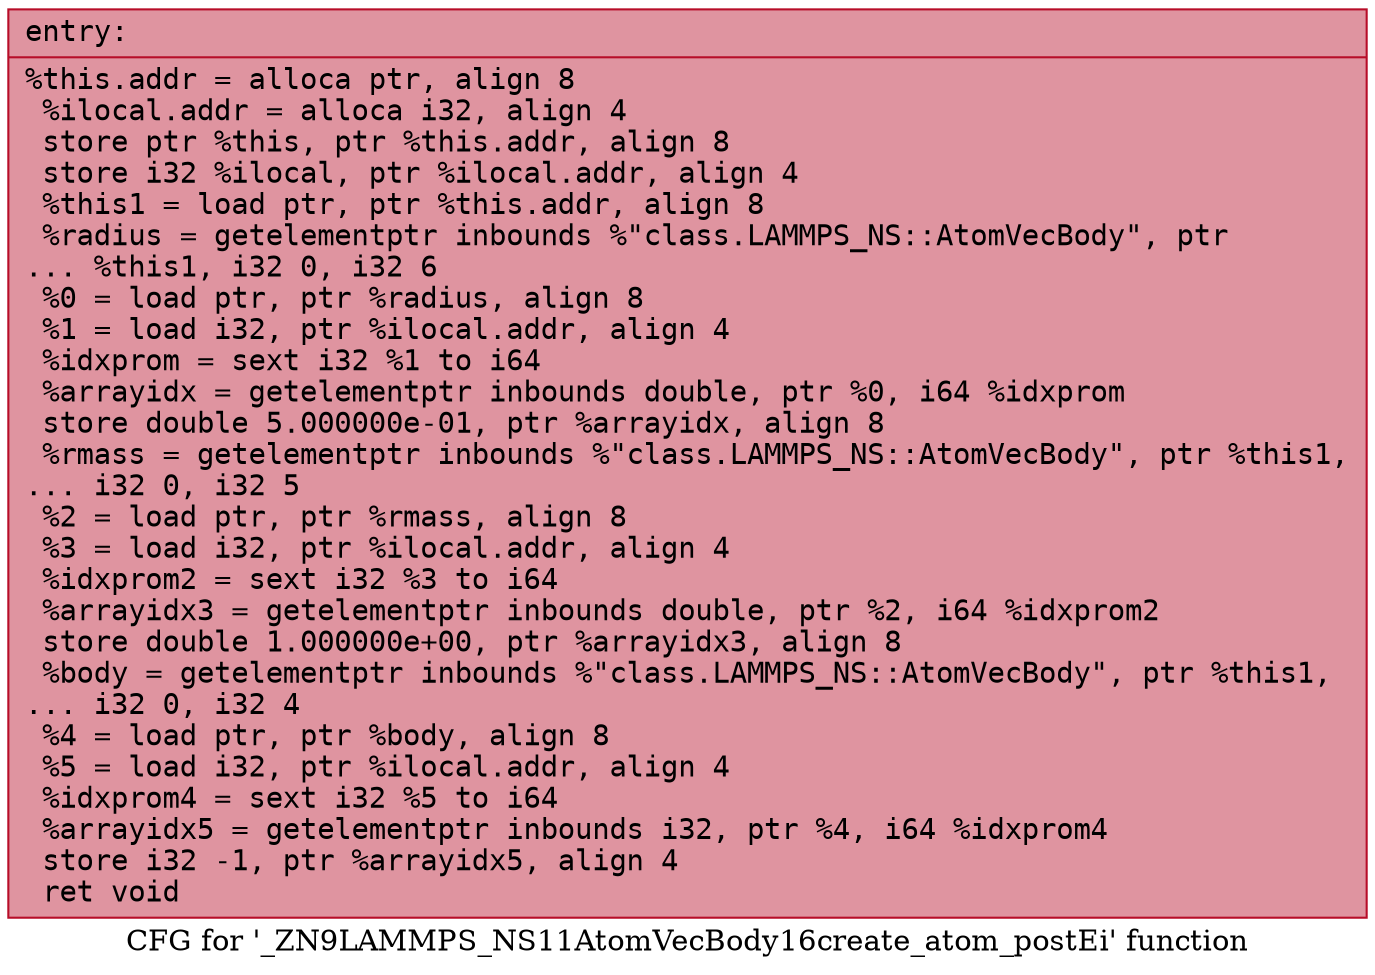 digraph "CFG for '_ZN9LAMMPS_NS11AtomVecBody16create_atom_postEi' function" {
	label="CFG for '_ZN9LAMMPS_NS11AtomVecBody16create_atom_postEi' function";

	Node0x564c7b4c7200 [shape=record,color="#b70d28ff", style=filled, fillcolor="#b70d2870" fontname="Courier",label="{entry:\l|  %this.addr = alloca ptr, align 8\l  %ilocal.addr = alloca i32, align 4\l  store ptr %this, ptr %this.addr, align 8\l  store i32 %ilocal, ptr %ilocal.addr, align 4\l  %this1 = load ptr, ptr %this.addr, align 8\l  %radius = getelementptr inbounds %\"class.LAMMPS_NS::AtomVecBody\", ptr\l... %this1, i32 0, i32 6\l  %0 = load ptr, ptr %radius, align 8\l  %1 = load i32, ptr %ilocal.addr, align 4\l  %idxprom = sext i32 %1 to i64\l  %arrayidx = getelementptr inbounds double, ptr %0, i64 %idxprom\l  store double 5.000000e-01, ptr %arrayidx, align 8\l  %rmass = getelementptr inbounds %\"class.LAMMPS_NS::AtomVecBody\", ptr %this1,\l... i32 0, i32 5\l  %2 = load ptr, ptr %rmass, align 8\l  %3 = load i32, ptr %ilocal.addr, align 4\l  %idxprom2 = sext i32 %3 to i64\l  %arrayidx3 = getelementptr inbounds double, ptr %2, i64 %idxprom2\l  store double 1.000000e+00, ptr %arrayidx3, align 8\l  %body = getelementptr inbounds %\"class.LAMMPS_NS::AtomVecBody\", ptr %this1,\l... i32 0, i32 4\l  %4 = load ptr, ptr %body, align 8\l  %5 = load i32, ptr %ilocal.addr, align 4\l  %idxprom4 = sext i32 %5 to i64\l  %arrayidx5 = getelementptr inbounds i32, ptr %4, i64 %idxprom4\l  store i32 -1, ptr %arrayidx5, align 4\l  ret void\l}"];
}
